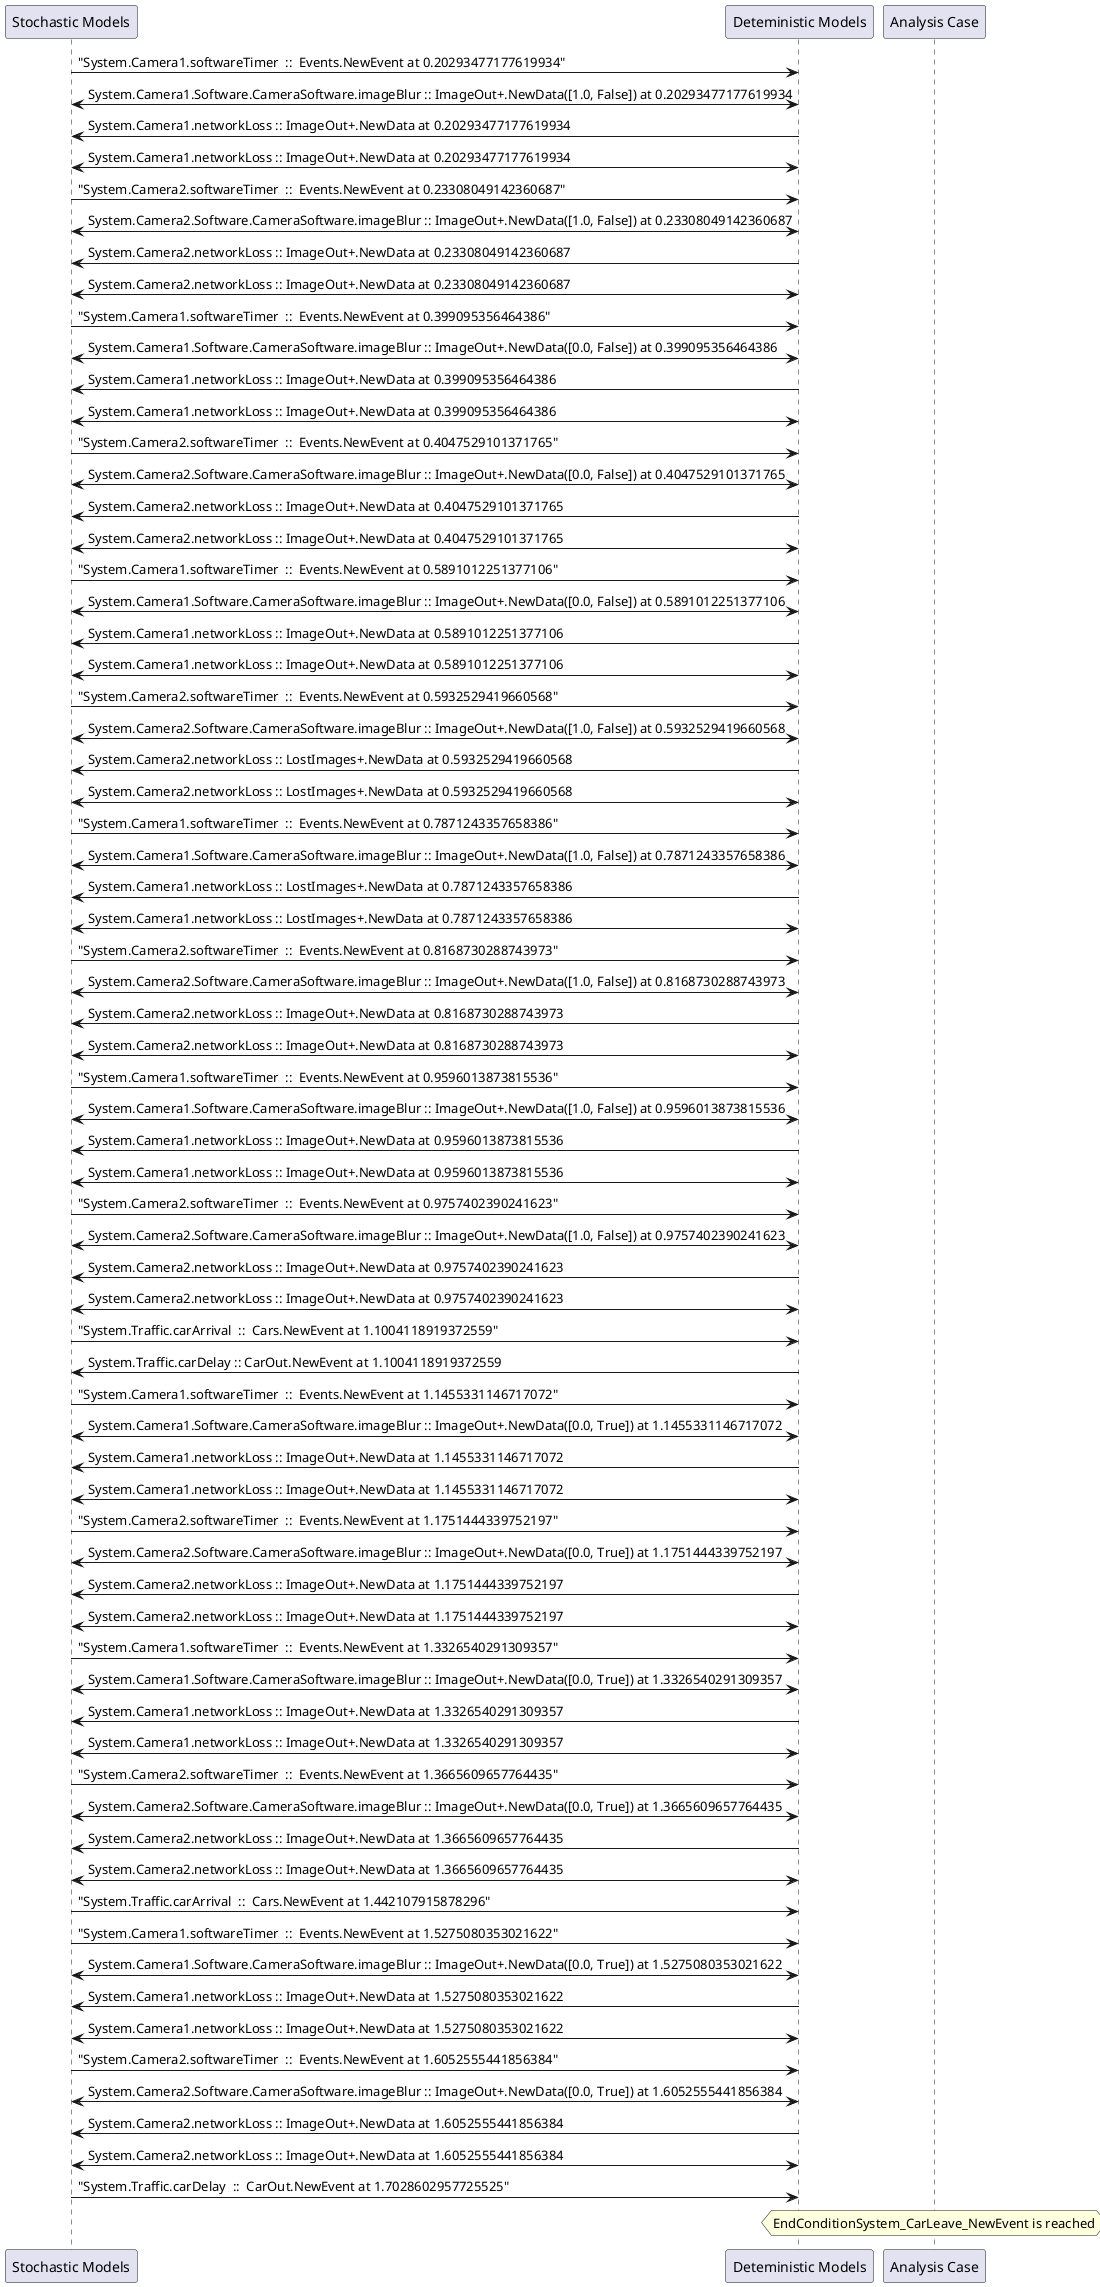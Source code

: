 
	@startuml
	participant "Stochastic Models" as stochmodel
	participant "Deteministic Models" as detmodel
	participant "Analysis Case" as analysis
	{10993_stop} stochmodel -> detmodel : "System.Camera1.softwareTimer  ::  Events.NewEvent at 0.20293477177619934"
detmodel <-> stochmodel : System.Camera1.Software.CameraSoftware.imageBlur :: ImageOut+.NewData([1.0, False]) at 0.20293477177619934
detmodel -> stochmodel : System.Camera1.networkLoss :: ImageOut+.NewData at 0.20293477177619934
detmodel <-> stochmodel : System.Camera1.networkLoss :: ImageOut+.NewData at 0.20293477177619934
{11009_stop} stochmodel -> detmodel : "System.Camera2.softwareTimer  ::  Events.NewEvent at 0.23308049142360687"
detmodel <-> stochmodel : System.Camera2.Software.CameraSoftware.imageBlur :: ImageOut+.NewData([1.0, False]) at 0.23308049142360687
detmodel -> stochmodel : System.Camera2.networkLoss :: ImageOut+.NewData at 0.23308049142360687
detmodel <-> stochmodel : System.Camera2.networkLoss :: ImageOut+.NewData at 0.23308049142360687
{10994_stop} stochmodel -> detmodel : "System.Camera1.softwareTimer  ::  Events.NewEvent at 0.399095356464386"
detmodel <-> stochmodel : System.Camera1.Software.CameraSoftware.imageBlur :: ImageOut+.NewData([0.0, False]) at 0.399095356464386
detmodel -> stochmodel : System.Camera1.networkLoss :: ImageOut+.NewData at 0.399095356464386
detmodel <-> stochmodel : System.Camera1.networkLoss :: ImageOut+.NewData at 0.399095356464386
{11010_stop} stochmodel -> detmodel : "System.Camera2.softwareTimer  ::  Events.NewEvent at 0.4047529101371765"
detmodel <-> stochmodel : System.Camera2.Software.CameraSoftware.imageBlur :: ImageOut+.NewData([0.0, False]) at 0.4047529101371765
detmodel -> stochmodel : System.Camera2.networkLoss :: ImageOut+.NewData at 0.4047529101371765
detmodel <-> stochmodel : System.Camera2.networkLoss :: ImageOut+.NewData at 0.4047529101371765
{10995_stop} stochmodel -> detmodel : "System.Camera1.softwareTimer  ::  Events.NewEvent at 0.5891012251377106"
detmodel <-> stochmodel : System.Camera1.Software.CameraSoftware.imageBlur :: ImageOut+.NewData([0.0, False]) at 0.5891012251377106
detmodel -> stochmodel : System.Camera1.networkLoss :: ImageOut+.NewData at 0.5891012251377106
detmodel <-> stochmodel : System.Camera1.networkLoss :: ImageOut+.NewData at 0.5891012251377106
{11011_stop} stochmodel -> detmodel : "System.Camera2.softwareTimer  ::  Events.NewEvent at 0.5932529419660568"
detmodel <-> stochmodel : System.Camera2.Software.CameraSoftware.imageBlur :: ImageOut+.NewData([1.0, False]) at 0.5932529419660568
detmodel -> stochmodel : System.Camera2.networkLoss :: LostImages+.NewData at 0.5932529419660568
detmodel <-> stochmodel : System.Camera2.networkLoss :: LostImages+.NewData at 0.5932529419660568
{10996_stop} stochmodel -> detmodel : "System.Camera1.softwareTimer  ::  Events.NewEvent at 0.7871243357658386"
detmodel <-> stochmodel : System.Camera1.Software.CameraSoftware.imageBlur :: ImageOut+.NewData([1.0, False]) at 0.7871243357658386
detmodel -> stochmodel : System.Camera1.networkLoss :: LostImages+.NewData at 0.7871243357658386
detmodel <-> stochmodel : System.Camera1.networkLoss :: LostImages+.NewData at 0.7871243357658386
{11012_stop} stochmodel -> detmodel : "System.Camera2.softwareTimer  ::  Events.NewEvent at 0.8168730288743973"
detmodel <-> stochmodel : System.Camera2.Software.CameraSoftware.imageBlur :: ImageOut+.NewData([1.0, False]) at 0.8168730288743973
detmodel -> stochmodel : System.Camera2.networkLoss :: ImageOut+.NewData at 0.8168730288743973
detmodel <-> stochmodel : System.Camera2.networkLoss :: ImageOut+.NewData at 0.8168730288743973
{10997_stop} stochmodel -> detmodel : "System.Camera1.softwareTimer  ::  Events.NewEvent at 0.9596013873815536"
detmodel <-> stochmodel : System.Camera1.Software.CameraSoftware.imageBlur :: ImageOut+.NewData([1.0, False]) at 0.9596013873815536
detmodel -> stochmodel : System.Camera1.networkLoss :: ImageOut+.NewData at 0.9596013873815536
detmodel <-> stochmodel : System.Camera1.networkLoss :: ImageOut+.NewData at 0.9596013873815536
{11013_stop} stochmodel -> detmodel : "System.Camera2.softwareTimer  ::  Events.NewEvent at 0.9757402390241623"
detmodel <-> stochmodel : System.Camera2.Software.CameraSoftware.imageBlur :: ImageOut+.NewData([1.0, False]) at 0.9757402390241623
detmodel -> stochmodel : System.Camera2.networkLoss :: ImageOut+.NewData at 0.9757402390241623
detmodel <-> stochmodel : System.Camera2.networkLoss :: ImageOut+.NewData at 0.9757402390241623
{11025_stop} stochmodel -> detmodel : "System.Traffic.carArrival  ::  Cars.NewEvent at 1.1004118919372559"
{11033_start} detmodel -> stochmodel : System.Traffic.carDelay :: CarOut.NewEvent at 1.1004118919372559
{10998_stop} stochmodel -> detmodel : "System.Camera1.softwareTimer  ::  Events.NewEvent at 1.1455331146717072"
detmodel <-> stochmodel : System.Camera1.Software.CameraSoftware.imageBlur :: ImageOut+.NewData([0.0, True]) at 1.1455331146717072
detmodel -> stochmodel : System.Camera1.networkLoss :: ImageOut+.NewData at 1.1455331146717072
detmodel <-> stochmodel : System.Camera1.networkLoss :: ImageOut+.NewData at 1.1455331146717072
{11014_stop} stochmodel -> detmodel : "System.Camera2.softwareTimer  ::  Events.NewEvent at 1.1751444339752197"
detmodel <-> stochmodel : System.Camera2.Software.CameraSoftware.imageBlur :: ImageOut+.NewData([0.0, True]) at 1.1751444339752197
detmodel -> stochmodel : System.Camera2.networkLoss :: ImageOut+.NewData at 1.1751444339752197
detmodel <-> stochmodel : System.Camera2.networkLoss :: ImageOut+.NewData at 1.1751444339752197
{10999_stop} stochmodel -> detmodel : "System.Camera1.softwareTimer  ::  Events.NewEvent at 1.3326540291309357"
detmodel <-> stochmodel : System.Camera1.Software.CameraSoftware.imageBlur :: ImageOut+.NewData([0.0, True]) at 1.3326540291309357
detmodel -> stochmodel : System.Camera1.networkLoss :: ImageOut+.NewData at 1.3326540291309357
detmodel <-> stochmodel : System.Camera1.networkLoss :: ImageOut+.NewData at 1.3326540291309357
{11015_stop} stochmodel -> detmodel : "System.Camera2.softwareTimer  ::  Events.NewEvent at 1.3665609657764435"
detmodel <-> stochmodel : System.Camera2.Software.CameraSoftware.imageBlur :: ImageOut+.NewData([0.0, True]) at 1.3665609657764435
detmodel -> stochmodel : System.Camera2.networkLoss :: ImageOut+.NewData at 1.3665609657764435
detmodel <-> stochmodel : System.Camera2.networkLoss :: ImageOut+.NewData at 1.3665609657764435
{11026_stop} stochmodel -> detmodel : "System.Traffic.carArrival  ::  Cars.NewEvent at 1.442107915878296"
{11000_stop} stochmodel -> detmodel : "System.Camera1.softwareTimer  ::  Events.NewEvent at 1.5275080353021622"
detmodel <-> stochmodel : System.Camera1.Software.CameraSoftware.imageBlur :: ImageOut+.NewData([0.0, True]) at 1.5275080353021622
detmodel -> stochmodel : System.Camera1.networkLoss :: ImageOut+.NewData at 1.5275080353021622
detmodel <-> stochmodel : System.Camera1.networkLoss :: ImageOut+.NewData at 1.5275080353021622
{11016_stop} stochmodel -> detmodel : "System.Camera2.softwareTimer  ::  Events.NewEvent at 1.6052555441856384"
detmodel <-> stochmodel : System.Camera2.Software.CameraSoftware.imageBlur :: ImageOut+.NewData([0.0, True]) at 1.6052555441856384
detmodel -> stochmodel : System.Camera2.networkLoss :: ImageOut+.NewData at 1.6052555441856384
detmodel <-> stochmodel : System.Camera2.networkLoss :: ImageOut+.NewData at 1.6052555441856384
{11033_stop} stochmodel -> detmodel : "System.Traffic.carDelay  ::  CarOut.NewEvent at 1.7028602957725525"
{11033_start} <-> {11033_stop} : delay
hnote over analysis 
EndConditionSystem_CarLeave_NewEvent is reached
endnote
@enduml